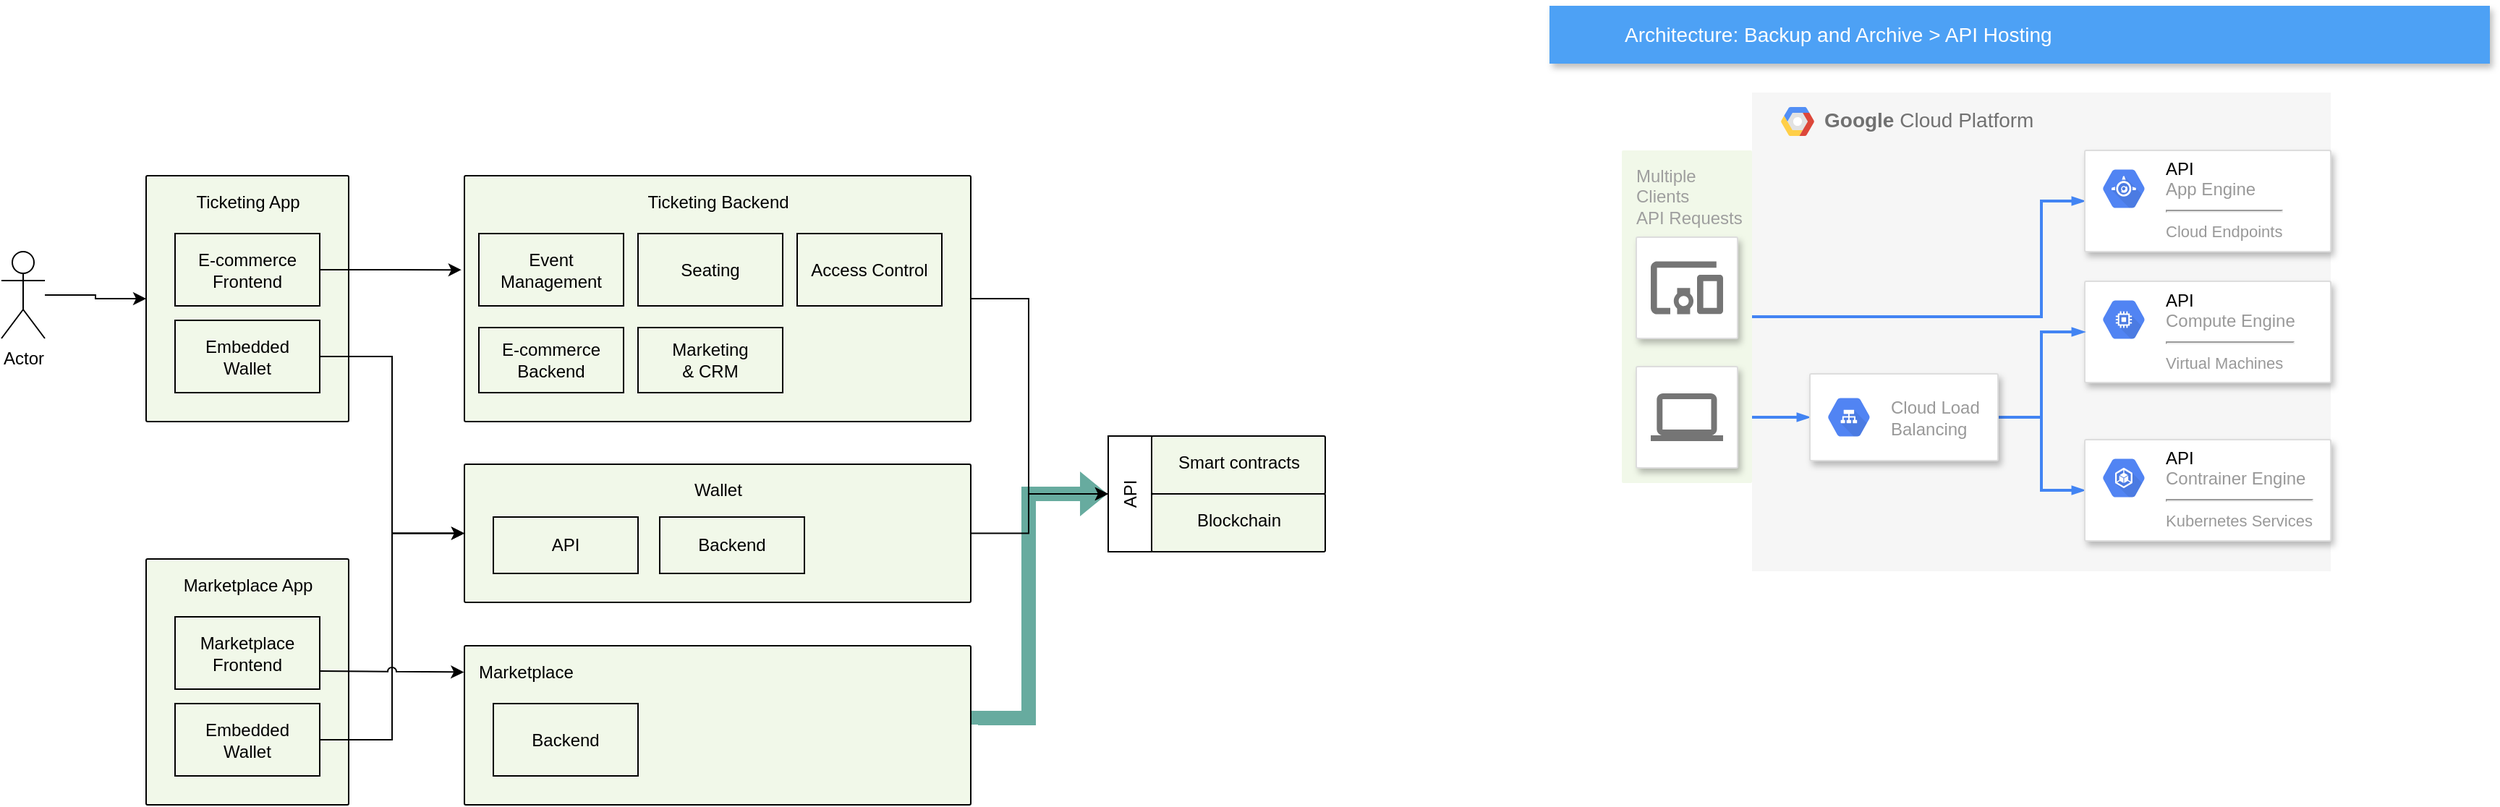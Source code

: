 <mxfile version="14.5.10" type="github">
  <diagram id="f106602c-feb2-e66a-4537-3a34d633f6aa" name="Page-1">
    <mxGraphModel dx="1678" dy="771" grid="1" gridSize="10" guides="1" tooltips="1" connect="1" arrows="1" fold="1" page="1" pageScale="1" pageWidth="1169" pageHeight="827" background="#ffffff" math="0" shadow="0">
      <root>
        <mxCell id="0" />
        <mxCell id="1" parent="0" />
        <mxCell id="14" value="&lt;b&gt;Google &lt;/b&gt;Cloud Platform" style="fillColor=#F6F6F6;strokeColor=none;shadow=0;gradientColor=none;fontSize=14;align=left;spacing=10;fontColor=#717171;9E9E9E;verticalAlign=top;spacingTop=-4;fontStyle=0;spacingLeft=40;html=1;" parent="1" vertex="1">
          <mxGeometry x="1350" y="100" width="400" height="331" as="geometry" />
        </mxCell>
        <mxCell id="15" value="" style="shape=mxgraph.gcp2.google_cloud_platform;fillColor=#F6F6F6;strokeColor=none;shadow=0;gradientColor=none;" parent="14" vertex="1">
          <mxGeometry width="23" height="20" relative="1" as="geometry">
            <mxPoint x="20" y="10" as="offset" />
          </mxGeometry>
        </mxCell>
        <mxCell id="993" value="" style="strokeColor=#dddddd;fillColor=#ffffff;shadow=1;strokeWidth=1;rounded=1;absoluteArcSize=1;arcSize=2;fontSize=11;fontColor=#9E9E9E;align=center;html=1;" parent="14" vertex="1">
          <mxGeometry x="230" y="130.5" width="170" height="70" as="geometry" />
        </mxCell>
        <mxCell id="994" value="&lt;font color=&quot;#000000&quot;&gt;API&lt;/font&gt;&lt;br&gt;Compute Engine&lt;hr&gt;&lt;font style=&quot;font-size: 11px&quot;&gt;Virtual Machines&lt;/font&gt;" style="dashed=0;connectable=0;html=1;fillColor=#5184F3;strokeColor=none;shape=mxgraph.gcp2.hexIcon;prIcon=compute_engine;part=1;labelPosition=right;verticalLabelPosition=middle;align=left;verticalAlign=top;spacingLeft=5;fontColor=#999999;fontSize=12;spacingTop=-8;" parent="993" vertex="1">
          <mxGeometry width="44" height="39" relative="1" as="geometry">
            <mxPoint x="5" y="7" as="offset" />
          </mxGeometry>
        </mxCell>
        <mxCell id="997" value="Multiple&lt;br&gt;Clients&lt;br&gt;API Requests&lt;br&gt;" style="rounded=1;absoluteArcSize=1;arcSize=2;html=1;strokeColor=none;gradientColor=none;shadow=0;dashed=0;fontSize=12;fontColor=#9E9E9E;align=left;verticalAlign=top;spacing=10;spacingTop=-4;fillColor=#F1F8E9;" parent="1" vertex="1">
          <mxGeometry x="1260" y="140" width="90" height="230" as="geometry" />
        </mxCell>
        <mxCell id="818" value="Architecture: Backup and Archive &amp;gt; API Hosting" style="fillColor=#4DA1F5;strokeColor=none;shadow=1;gradientColor=none;fontSize=14;align=left;spacingLeft=50;fontColor=#ffffff;html=1;" parent="1" vertex="1">
          <mxGeometry x="1210" y="40" width="650" height="40" as="geometry" />
        </mxCell>
        <mxCell id="999" style="edgeStyle=orthogonalEdgeStyle;rounded=0;elbow=vertical;html=1;labelBackgroundColor=none;startFill=1;startSize=4;endArrow=blockThin;endFill=1;endSize=4;jettySize=auto;orthogonalLoop=1;strokeColor=#4284F3;strokeWidth=2;fontSize=12;fontColor=#000000;align=left;dashed=0;" parent="1" source="997" target="991" edge="1">
          <mxGeometry relative="1" as="geometry">
            <Array as="points">
              <mxPoint x="1550" y="255" />
              <mxPoint x="1550" y="175" />
            </Array>
          </mxGeometry>
        </mxCell>
        <mxCell id="985" value="" style="strokeColor=#dddddd;fillColor=#ffffff;shadow=1;strokeWidth=1;rounded=1;absoluteArcSize=1;arcSize=2;labelPosition=center;verticalLabelPosition=middle;align=center;verticalAlign=bottom;spacingLeft=0;fontColor=#999999;fontSize=12;whiteSpace=wrap;spacingBottom=2;html=1;" parent="1" vertex="1">
          <mxGeometry x="1270" y="200" width="70" height="70" as="geometry" />
        </mxCell>
        <mxCell id="986" value="" style="dashed=0;connectable=0;html=1;fillColor=#757575;strokeColor=none;shape=mxgraph.gcp2.mobile_devices;part=1;" parent="985" vertex="1">
          <mxGeometry x="0.5" width="50" height="36.5" relative="1" as="geometry">
            <mxPoint x="-25" y="16.75" as="offset" />
          </mxGeometry>
        </mxCell>
        <mxCell id="998" style="edgeStyle=elbowEdgeStyle;rounded=0;elbow=vertical;html=1;labelBackgroundColor=none;startFill=1;startSize=4;endArrow=blockThin;endFill=1;endSize=4;jettySize=auto;orthogonalLoop=1;strokeColor=#4284F3;strokeWidth=2;fontSize=12;fontColor=#000000;align=left;dashed=0;" parent="1" source="997" target="989" edge="1">
          <mxGeometry relative="1" as="geometry" />
        </mxCell>
        <mxCell id="987" value="" style="strokeColor=#dddddd;fillColor=#ffffff;shadow=1;strokeWidth=1;rounded=1;absoluteArcSize=1;arcSize=2;labelPosition=center;verticalLabelPosition=middle;align=center;verticalAlign=bottom;spacingLeft=0;fontColor=#999999;fontSize=12;whiteSpace=wrap;spacingBottom=2;html=1;" parent="1" vertex="1">
          <mxGeometry x="1270" y="289.5" width="70" height="70" as="geometry" />
        </mxCell>
        <mxCell id="988" value="" style="dashed=0;connectable=0;html=1;fillColor=#757575;strokeColor=none;shape=mxgraph.gcp2.laptop;part=1;" parent="987" vertex="1">
          <mxGeometry x="0.5" width="50" height="33" relative="1" as="geometry">
            <mxPoint x="-25" y="18.5" as="offset" />
          </mxGeometry>
        </mxCell>
        <mxCell id="1000" style="edgeStyle=orthogonalEdgeStyle;rounded=0;elbow=vertical;html=1;labelBackgroundColor=none;startFill=1;startSize=4;endArrow=blockThin;endFill=1;endSize=4;jettySize=auto;orthogonalLoop=1;strokeColor=#4284F3;strokeWidth=2;fontSize=12;fontColor=#000000;align=left;dashed=0;" parent="1" source="989" target="993" edge="1">
          <mxGeometry relative="1" as="geometry" />
        </mxCell>
        <mxCell id="1001" style="edgeStyle=orthogonalEdgeStyle;rounded=0;elbow=vertical;html=1;labelBackgroundColor=none;startFill=1;startSize=4;endArrow=blockThin;endFill=1;endSize=4;jettySize=auto;orthogonalLoop=1;strokeColor=#4284F3;strokeWidth=2;fontSize=12;fontColor=#000000;align=left;dashed=0;" parent="1" source="989" target="995" edge="1">
          <mxGeometry relative="1" as="geometry" />
        </mxCell>
        <mxCell id="989" value="" style="strokeColor=#dddddd;fillColor=#ffffff;shadow=1;strokeWidth=1;rounded=1;absoluteArcSize=1;arcSize=2;fontSize=11;fontColor=#9E9E9E;align=center;html=1;" parent="1" vertex="1">
          <mxGeometry x="1390" y="294.5" width="130" height="60" as="geometry" />
        </mxCell>
        <mxCell id="990" value="Cloud Load&#xa;Balancing" style="dashed=0;connectable=0;html=1;fillColor=#5184F3;strokeColor=none;shape=mxgraph.gcp2.hexIcon;prIcon=cloud_load_balancing;part=1;labelPosition=right;verticalLabelPosition=middle;align=left;verticalAlign=middle;spacingLeft=5;fontColor=#999999;fontSize=12;" parent="989" vertex="1">
          <mxGeometry y="0.5" width="44" height="39" relative="1" as="geometry">
            <mxPoint x="5" y="-19.5" as="offset" />
          </mxGeometry>
        </mxCell>
        <mxCell id="991" value="" style="strokeColor=#dddddd;fillColor=#ffffff;shadow=1;strokeWidth=1;rounded=1;absoluteArcSize=1;arcSize=2;fontSize=11;fontColor=#9E9E9E;align=center;html=1;" parent="1" vertex="1">
          <mxGeometry x="1580" y="140" width="170" height="70" as="geometry" />
        </mxCell>
        <mxCell id="992" value="&lt;font color=&quot;#000000&quot;&gt;API&lt;/font&gt;&lt;br&gt;App Engine&lt;hr&gt;&lt;font style=&quot;font-size: 11px&quot;&gt;Cloud Endpoints&lt;/font&gt;" style="dashed=0;connectable=0;html=1;fillColor=#5184F3;strokeColor=none;shape=mxgraph.gcp2.hexIcon;prIcon=app_engine;part=1;labelPosition=right;verticalLabelPosition=middle;align=left;verticalAlign=top;spacingLeft=5;fontColor=#999999;fontSize=12;spacingTop=-8;" parent="991" vertex="1">
          <mxGeometry width="44" height="39" relative="1" as="geometry">
            <mxPoint x="5" y="7" as="offset" />
          </mxGeometry>
        </mxCell>
        <mxCell id="995" value="" style="strokeColor=#dddddd;fillColor=#ffffff;shadow=1;strokeWidth=1;rounded=1;absoluteArcSize=1;arcSize=2;fontSize=11;fontColor=#9E9E9E;align=center;html=1;" parent="1" vertex="1">
          <mxGeometry x="1580" y="340" width="170" height="70" as="geometry" />
        </mxCell>
        <mxCell id="996" value="&lt;font color=&quot;#000000&quot;&gt;API&lt;/font&gt;&lt;br&gt;Contrainer Engine&lt;hr&gt;&lt;font style=&quot;font-size: 11px&quot;&gt;Kubernetes Services&lt;/font&gt;" style="dashed=0;connectable=0;html=1;fillColor=#5184F3;strokeColor=none;shape=mxgraph.gcp2.hexIcon;prIcon=container_engine;part=1;labelPosition=right;verticalLabelPosition=middle;align=left;verticalAlign=top;spacingLeft=5;fontColor=#999999;fontSize=12;spacingTop=-8;" parent="995" vertex="1">
          <mxGeometry width="44" height="39" relative="1" as="geometry">
            <mxPoint x="5" y="7" as="offset" />
          </mxGeometry>
        </mxCell>
        <mxCell id="ODiTWqgWh26u66qIhI0O-1007" style="edgeStyle=orthogonalEdgeStyle;rounded=0;orthogonalLoop=1;jettySize=auto;html=1;exitX=1;exitY=0.5;exitDx=0;exitDy=0;exitPerimeter=0;entryX=0.5;entryY=0;entryDx=0;entryDy=0;fontColor=#000000;endArrow=classic;endFill=1;shape=flexArrow;strokeWidth=1;endSize=6;strokeColor=none;fillColor=#67AB9F;sourcePerimeterSpacing=0;shadow=0;sketch=0;width=10;" edge="1" parent="1" source="Xia8TUtR7QgbiRvDQSHb-1017" target="Xia8TUtR7QgbiRvDQSHb-1066">
          <mxGeometry relative="1" as="geometry">
            <Array as="points">
              <mxPoint x="810" y="532.5" />
              <mxPoint x="850" y="532.5" />
              <mxPoint x="850" y="377.5" />
            </Array>
          </mxGeometry>
        </mxCell>
        <mxCell id="Xia8TUtR7QgbiRvDQSHb-1017" value="Marketplace" style="points=[[0,0,0],[0.25,0,0],[0.5,0,0],[0.75,0,0],[1,0,0],[1,0.25,0],[1,0.5,0],[1,0.75,0],[1,1,0],[0.75,1,0],[0.5,1,0],[0.25,1,0],[0,1,0],[0,0.75,0],[0,0.5,0],[0,0.25,0]];rounded=1;absoluteArcSize=1;arcSize=2;html=1;gradientColor=none;shadow=0;dashed=0;fontSize=12;align=left;verticalAlign=top;spacing=10;spacingTop=-4;fillColor=#F1F8E9;" parent="1" vertex="1">
          <mxGeometry x="460" y="482.5" width="350" height="110" as="geometry" />
        </mxCell>
        <mxCell id="Xia8TUtR7QgbiRvDQSHb-1018" value="Backend" style="rounded=0;whiteSpace=wrap;html=1;fillColor=none;" parent="1" vertex="1">
          <mxGeometry x="480" y="522.5" width="100" height="50" as="geometry" />
        </mxCell>
        <mxCell id="ODiTWqgWh26u66qIhI0O-1011" style="edgeStyle=orthogonalEdgeStyle;rounded=0;orthogonalLoop=1;jettySize=auto;html=1;exitX=1;exitY=0.5;exitDx=0;exitDy=0;exitPerimeter=0;entryX=0.5;entryY=0;entryDx=0;entryDy=0;fontColor=#000000;endArrow=classic;endFill=1;" edge="1" parent="1" source="Xia8TUtR7QgbiRvDQSHb-1038" target="Xia8TUtR7QgbiRvDQSHb-1066">
          <mxGeometry relative="1" as="geometry">
            <Array as="points">
              <mxPoint x="850" y="404.5" />
              <mxPoint x="850" y="377.5" />
            </Array>
          </mxGeometry>
        </mxCell>
        <mxCell id="Xia8TUtR7QgbiRvDQSHb-1038" value="Wallet" style="points=[[0,0,0],[0.25,0,0],[0.5,0,0],[0.75,0,0],[1,0,0],[1,0.25,0],[1,0.5,0],[1,0.75,0],[1,1,0],[0.75,1,0],[0.5,1,0],[0.25,1,0],[0,1,0],[0,0.75,0],[0,0.5,0],[0,0.25,0]];rounded=1;absoluteArcSize=1;arcSize=2;html=1;strokeColor=#000000;gradientColor=none;shadow=0;dashed=0;fontSize=12;align=center;verticalAlign=top;spacing=10;spacingTop=-4;fillColor=#F1F8E9;" parent="1" vertex="1">
          <mxGeometry x="460" y="357" width="350" height="95.5" as="geometry" />
        </mxCell>
        <mxCell id="Xia8TUtR7QgbiRvDQSHb-1039" value="API" style="rounded=0;whiteSpace=wrap;html=1;fillColor=none;" parent="1" vertex="1">
          <mxGeometry x="480" y="393.5" width="100" height="39" as="geometry" />
        </mxCell>
        <mxCell id="Xia8TUtR7QgbiRvDQSHb-1056" value="Ticketing App" style="points=[[0,0,0],[0.25,0,0],[0.5,0,0],[0.75,0,0],[1,0,0],[1,0.25,0],[1,0.5,0],[1,0.75,0],[1,1,0],[0.75,1,0],[0.5,1,0],[0.25,1,0],[0,1,0],[0,0.75,0],[0,0.5,0],[0,0.25,0]];rounded=1;absoluteArcSize=1;arcSize=2;html=1;gradientColor=none;shadow=0;dashed=0;fontSize=12;align=center;verticalAlign=top;spacing=10;spacingTop=-4;fillColor=#F1F8E9;" parent="1" vertex="1">
          <mxGeometry x="240" y="157.5" width="140" height="170" as="geometry" />
        </mxCell>
        <mxCell id="ODiTWqgWh26u66qIhI0O-1012" style="edgeStyle=orthogonalEdgeStyle;rounded=0;orthogonalLoop=1;jettySize=auto;html=1;exitX=1;exitY=0.5;exitDx=0;exitDy=0;entryX=-0.006;entryY=0.383;entryDx=0;entryDy=0;entryPerimeter=0;fontColor=#000000;endArrow=classic;endFill=1;" edge="1" parent="1" source="Xia8TUtR7QgbiRvDQSHb-1057" target="Xia8TUtR7QgbiRvDQSHb-1001">
          <mxGeometry relative="1" as="geometry" />
        </mxCell>
        <mxCell id="Xia8TUtR7QgbiRvDQSHb-1057" value="E-commerce&lt;br&gt;Frontend" style="rounded=0;whiteSpace=wrap;html=1;fillColor=none;" parent="1" vertex="1">
          <mxGeometry x="260" y="197.5" width="100" height="50" as="geometry" />
        </mxCell>
        <mxCell id="ODiTWqgWh26u66qIhI0O-1008" style="edgeStyle=orthogonalEdgeStyle;rounded=0;orthogonalLoop=1;jettySize=auto;html=1;exitX=1;exitY=0.5;exitDx=0;exitDy=0;entryX=0;entryY=0.5;entryDx=0;entryDy=0;fontColor=#000000;endArrow=classic;endFill=1;entryPerimeter=0;" edge="1" parent="1" source="Xia8TUtR7QgbiRvDQSHb-1058" target="Xia8TUtR7QgbiRvDQSHb-1038">
          <mxGeometry relative="1" as="geometry" />
        </mxCell>
        <mxCell id="Xia8TUtR7QgbiRvDQSHb-1058" value="Embedded&lt;br&gt;Wallet" style="rounded=0;whiteSpace=wrap;html=1;fillColor=none;" parent="1" vertex="1">
          <mxGeometry x="260" y="257.5" width="100" height="50" as="geometry" />
        </mxCell>
        <mxCell id="Xia8TUtR7QgbiRvDQSHb-1063" value="" style="group" parent="1" vertex="1" connectable="0">
          <mxGeometry x="240" y="422.5" width="140" height="170" as="geometry" />
        </mxCell>
        <mxCell id="Xia8TUtR7QgbiRvDQSHb-1060" value="Marketplace App" style="points=[[0,0,0],[0.25,0,0],[0.5,0,0],[0.75,0,0],[1,0,0],[1,0.25,0],[1,0.5,0],[1,0.75,0],[1,1,0],[0.75,1,0],[0.5,1,0],[0.25,1,0],[0,1,0],[0,0.75,0],[0,0.5,0],[0,0.25,0]];rounded=1;absoluteArcSize=1;arcSize=2;html=1;gradientColor=none;shadow=0;dashed=0;fontSize=12;align=center;verticalAlign=top;spacing=10;spacingTop=-4;fillColor=#F1F8E9;" parent="Xia8TUtR7QgbiRvDQSHb-1063" vertex="1">
          <mxGeometry width="140" height="170" as="geometry" />
        </mxCell>
        <mxCell id="Xia8TUtR7QgbiRvDQSHb-1061" value="Marketplace&lt;br&gt;Frontend" style="rounded=0;whiteSpace=wrap;html=1;fillColor=none;" parent="Xia8TUtR7QgbiRvDQSHb-1063" vertex="1">
          <mxGeometry x="20" y="40" width="100" height="50" as="geometry" />
        </mxCell>
        <mxCell id="Xia8TUtR7QgbiRvDQSHb-1062" value="Embedded&lt;br&gt;Wallet" style="rounded=0;whiteSpace=wrap;html=1;fillColor=none;" parent="Xia8TUtR7QgbiRvDQSHb-1063" vertex="1">
          <mxGeometry x="20" y="100" width="100" height="50" as="geometry" />
        </mxCell>
        <mxCell id="ODiTWqgWh26u66qIhI0O-1005" style="edgeStyle=orthogonalEdgeStyle;rounded=0;orthogonalLoop=1;jettySize=auto;html=1;exitX=1;exitY=0.5;exitDx=0;exitDy=0;exitPerimeter=0;entryX=0.5;entryY=0;entryDx=0;entryDy=0;fontColor=#000000;endArrow=classic;endFill=1;" edge="1" parent="1" source="Xia8TUtR7QgbiRvDQSHb-1001" target="Xia8TUtR7QgbiRvDQSHb-1066">
          <mxGeometry relative="1" as="geometry">
            <Array as="points">
              <mxPoint x="850" y="242.5" />
              <mxPoint x="850" y="377.5" />
            </Array>
          </mxGeometry>
        </mxCell>
        <mxCell id="Xia8TUtR7QgbiRvDQSHb-1001" value="Ticketing Backend" style="points=[[0,0,0],[0.25,0,0],[0.5,0,0],[0.75,0,0],[1,0,0],[1,0.25,0],[1,0.5,0],[1,0.75,0],[1,1,0],[0.75,1,0],[0.5,1,0],[0.25,1,0],[0,1,0],[0,0.75,0],[0,0.5,0],[0,0.25,0]];rounded=1;absoluteArcSize=1;arcSize=2;html=1;gradientColor=none;shadow=0;dashed=0;fontSize=12;align=center;verticalAlign=top;spacing=10;spacingTop=-4;fillColor=#F1F8E9;" parent="1" vertex="1">
          <mxGeometry x="460" y="157.5" width="350" height="170" as="geometry" />
        </mxCell>
        <mxCell id="Xia8TUtR7QgbiRvDQSHb-1009" value="Event&lt;br&gt;Management" style="rounded=0;whiteSpace=wrap;html=1;fillColor=none;" parent="1" vertex="1">
          <mxGeometry x="470" y="197.5" width="100" height="50" as="geometry" />
        </mxCell>
        <mxCell id="Xia8TUtR7QgbiRvDQSHb-1010" value="Seating" style="rounded=0;whiteSpace=wrap;html=1;fillColor=none;" parent="1" vertex="1">
          <mxGeometry x="580" y="197.5" width="100" height="50" as="geometry" />
        </mxCell>
        <mxCell id="Xia8TUtR7QgbiRvDQSHb-1012" value="E-commerce Backend" style="rounded=0;whiteSpace=wrap;html=1;fillColor=none;" parent="1" vertex="1">
          <mxGeometry x="470" y="262.5" width="100" height="45" as="geometry" />
        </mxCell>
        <mxCell id="Xia8TUtR7QgbiRvDQSHb-1015" value="Marketing&lt;br&gt;&amp;amp; CRM" style="rounded=0;whiteSpace=wrap;html=1;fillColor=none;" parent="1" vertex="1">
          <mxGeometry x="580" y="262.5" width="100" height="45" as="geometry" />
        </mxCell>
        <mxCell id="Xia8TUtR7QgbiRvDQSHb-1016" value="Access Control" style="rounded=0;whiteSpace=wrap;html=1;fillColor=none;" parent="1" vertex="1">
          <mxGeometry x="690" y="197.5" width="100" height="50" as="geometry" />
        </mxCell>
        <mxCell id="Xia8TUtR7QgbiRvDQSHb-1068" value="" style="group" parent="1" vertex="1" connectable="0">
          <mxGeometry x="895" y="337.5" width="160" height="80" as="geometry" />
        </mxCell>
        <mxCell id="Xia8TUtR7QgbiRvDQSHb-1065" value="" style="group" parent="Xia8TUtR7QgbiRvDQSHb-1068" vertex="1" connectable="0">
          <mxGeometry x="40" width="120" height="80" as="geometry" />
        </mxCell>
        <mxCell id="Xia8TUtR7QgbiRvDQSHb-1032" value="Blockchain" style="points=[[0,0,0],[0.25,0,0],[0.5,0,0],[0.75,0,0],[1,0,0],[1,0.25,0],[1,0.5,0],[1,0.75,0],[1,1,0],[0.75,1,0],[0.5,1,0],[0.25,1,0],[0,1,0],[0,0.75,0],[0,0.5,0],[0,0.25,0]];rounded=1;absoluteArcSize=1;arcSize=2;html=1;gradientColor=none;shadow=0;dashed=0;fontSize=12;align=center;verticalAlign=middle;spacing=10;spacingTop=-4;fillColor=#F1F8E9;" parent="Xia8TUtR7QgbiRvDQSHb-1065" vertex="1">
          <mxGeometry y="40" width="120" height="40" as="geometry" />
        </mxCell>
        <mxCell id="Xia8TUtR7QgbiRvDQSHb-1054" value="Smart contracts" style="points=[[0,0,0],[0.25,0,0],[0.5,0,0],[0.75,0,0],[1,0,0],[1,0.25,0],[1,0.5,0],[1,0.75,0],[1,1,0],[0.75,1,0],[0.5,1,0],[0.25,1,0],[0,1,0],[0,0.75,0],[0,0.5,0],[0,0.25,0]];rounded=1;absoluteArcSize=1;arcSize=2;html=1;gradientColor=none;shadow=0;dashed=0;fontSize=12;align=center;verticalAlign=middle;spacing=10;spacingTop=-4;fillColor=#F1F8E9;" parent="Xia8TUtR7QgbiRvDQSHb-1065" vertex="1">
          <mxGeometry width="120" height="40" as="geometry" />
        </mxCell>
        <mxCell id="Xia8TUtR7QgbiRvDQSHb-1066" value="API" style="rounded=0;whiteSpace=wrap;html=1;fontColor=#000000;strokeColor=#000000;fillColor=none;align=center;labelBorderColor=none;rotation=-90;" parent="Xia8TUtR7QgbiRvDQSHb-1068" vertex="1">
          <mxGeometry x="-15" y="25" width="80" height="30" as="geometry" />
        </mxCell>
        <mxCell id="ODiTWqgWh26u66qIhI0O-1009" value="Backend" style="rounded=0;whiteSpace=wrap;html=1;fillColor=none;" vertex="1" parent="1">
          <mxGeometry x="595" y="393.5" width="100" height="39" as="geometry" />
        </mxCell>
        <mxCell id="ODiTWqgWh26u66qIhI0O-1010" style="edgeStyle=orthogonalEdgeStyle;rounded=0;orthogonalLoop=1;jettySize=auto;html=1;exitX=1;exitY=0.5;exitDx=0;exitDy=0;entryX=0;entryY=0.5;entryDx=0;entryDy=0;fontColor=#000000;endArrow=classic;endFill=1;entryPerimeter=0;" edge="1" parent="1" source="Xia8TUtR7QgbiRvDQSHb-1062" target="Xia8TUtR7QgbiRvDQSHb-1038">
          <mxGeometry relative="1" as="geometry" />
        </mxCell>
        <mxCell id="ODiTWqgWh26u66qIhI0O-1017" value="" style="edgeStyle=orthogonalEdgeStyle;rounded=0;orthogonalLoop=1;jettySize=auto;html=1;fontColor=#000000;endArrow=classic;endFill=1;entryX=0;entryY=0.5;entryDx=0;entryDy=0;entryPerimeter=0;" edge="1" parent="1" source="ODiTWqgWh26u66qIhI0O-1013" target="Xia8TUtR7QgbiRvDQSHb-1056">
          <mxGeometry relative="1" as="geometry">
            <mxPoint x="200" y="290" as="targetPoint" />
          </mxGeometry>
        </mxCell>
        <mxCell id="ODiTWqgWh26u66qIhI0O-1013" value="Actor" style="shape=umlActor;verticalLabelPosition=bottom;verticalAlign=top;html=1;outlineConnect=0;fontColor=#000000;strokeColor=#000000;fillColor=none;align=center;" vertex="1" parent="1">
          <mxGeometry x="140" y="210" width="30" height="60" as="geometry" />
        </mxCell>
        <mxCell id="ODiTWqgWh26u66qIhI0O-1018" style="edgeStyle=orthogonalEdgeStyle;rounded=0;orthogonalLoop=1;jettySize=auto;html=1;exitX=1;exitY=0.75;exitDx=0;exitDy=0;entryX=-0.001;entryY=0.166;entryDx=0;entryDy=0;entryPerimeter=0;fontColor=#000000;endArrow=classic;endFill=1;jumpStyle=arc;" edge="1" parent="1" source="Xia8TUtR7QgbiRvDQSHb-1061" target="Xia8TUtR7QgbiRvDQSHb-1017">
          <mxGeometry relative="1" as="geometry" />
        </mxCell>
      </root>
    </mxGraphModel>
  </diagram>
</mxfile>
